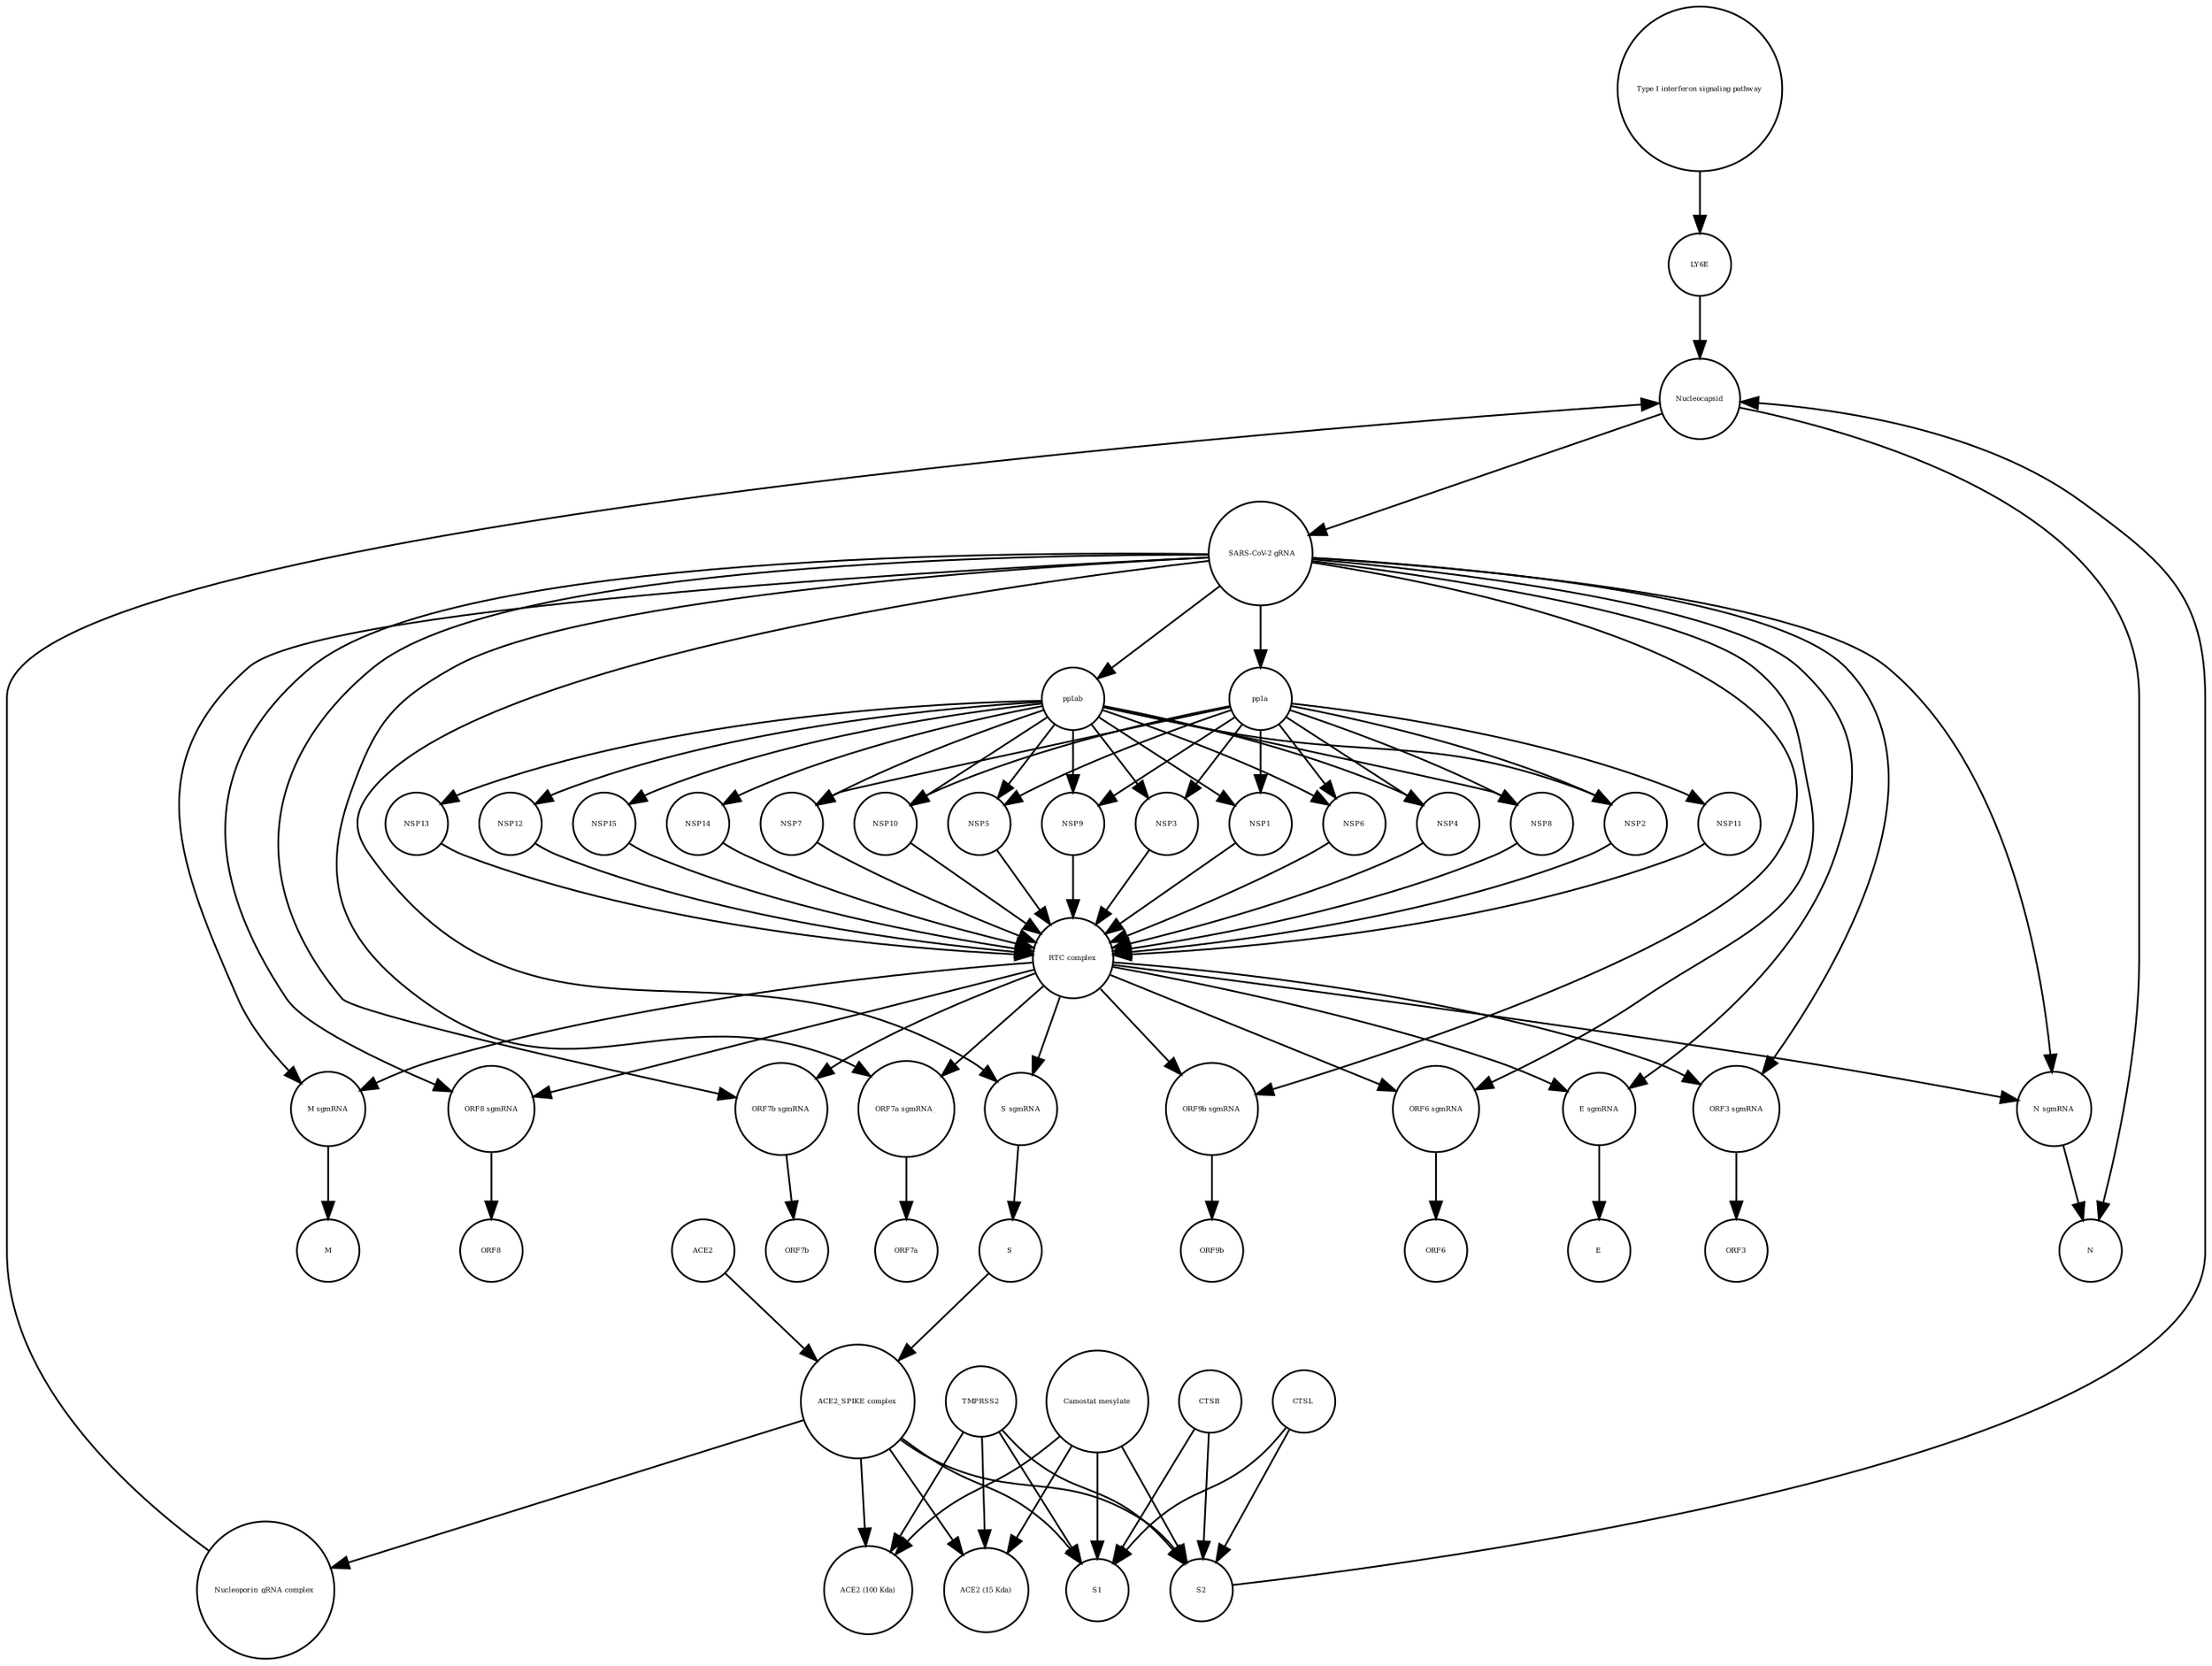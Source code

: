 strict digraph  {
"Type I interferon signaling pathway" [annotation="", bipartite=0, cls=phenotype, fontsize=4, label="Type I interferon signaling pathway", shape=circle];
LY6E [annotation="", bipartite=0, cls=macromolecule, fontsize=4, label=LY6E, shape=circle];
N [annotation="", bipartite=0, cls=macromolecule, fontsize=4, label=N, shape=circle];
"M sgmRNA" [annotation="", bipartite=0, cls="nucleic acid feature", fontsize=4, label="M sgmRNA", shape=circle];
NSP10 [annotation="", bipartite=0, cls=macromolecule, fontsize=4, label=NSP10, shape=circle];
" SARS-CoV-2 gRNA" [annotation="", bipartite=0, cls="nucleic acid feature", fontsize=4, label=" SARS-CoV-2 gRNA", shape=circle];
"ORF8 sgmRNA" [annotation="", bipartite=0, cls="nucleic acid feature", fontsize=4, label="ORF8 sgmRNA", shape=circle];
"Nucleoporin_gRNA complex " [annotation="", bipartite=0, cls=complex, fontsize=4, label="Nucleoporin_gRNA complex ", shape=circle];
NSP5 [annotation="", bipartite=0, cls=macromolecule, fontsize=4, label=NSP5, shape=circle];
Nucleocapsid [annotation="", bipartite=0, cls=complex, fontsize=4, label=Nucleocapsid, shape=circle];
S1 [annotation="", bipartite=0, cls=macromolecule, fontsize=4, label=S1, shape=circle];
"N sgmRNA" [annotation="", bipartite=0, cls="nucleic acid feature", fontsize=4, label="N sgmRNA", shape=circle];
ORF7a [annotation="", bipartite=0, cls=macromolecule, fontsize=4, label=ORF7a, shape=circle];
NSP13 [annotation="", bipartite=0, cls=macromolecule, fontsize=4, label=NSP13, shape=circle];
NSP11 [annotation="", bipartite=0, cls=macromolecule, fontsize=4, label=NSP11, shape=circle];
"ACE2 (15 Kda)" [annotation="", bipartite=0, cls=macromolecule, fontsize=4, label="ACE2 (15 Kda)", shape=circle];
ORF3 [annotation="", bipartite=0, cls=macromolecule, fontsize=4, label=ORF3, shape=circle];
CTSL [annotation="", bipartite=0, cls=macromolecule, fontsize=4, label=CTSL, shape=circle];
"ACE2_SPIKE complex" [annotation="", bipartite=0, cls=complex, fontsize=4, label="ACE2_SPIKE complex", shape=circle];
NSP9 [annotation="", bipartite=0, cls=macromolecule, fontsize=4, label=NSP9, shape=circle];
NSP12 [annotation="", bipartite=0, cls=macromolecule, fontsize=4, label=NSP12, shape=circle];
S [annotation="", bipartite=0, cls=macromolecule, fontsize=4, label=S, shape=circle];
"ACE2 (100 Kda)" [annotation="", bipartite=0, cls=macromolecule, fontsize=4, label="ACE2 (100 Kda)", shape=circle];
ORF9b [annotation="", bipartite=0, cls=macromolecule, fontsize=4, label=ORF9b, shape=circle];
NSP3 [annotation="", bipartite=0, cls=macromolecule, fontsize=4, label=NSP3, shape=circle];
"ORF7b sgmRNA" [annotation="", bipartite=0, cls="nucleic acid feature", fontsize=4, label="ORF7b sgmRNA", shape=circle];
ORF8 [annotation="", bipartite=0, cls=macromolecule, fontsize=4, label=ORF8, shape=circle];
NSP1 [annotation="", bipartite=0, cls=macromolecule, fontsize=4, label=NSP1, shape=circle];
NSP15 [annotation="", bipartite=0, cls=macromolecule, fontsize=4, label=NSP15, shape=circle];
NSP6 [annotation="", bipartite=0, cls=macromolecule, fontsize=4, label=NSP6, shape=circle];
pp1a [annotation="", bipartite=0, cls=macromolecule, fontsize=4, label=pp1a, shape=circle];
"ORF7a sgmRNA_" [annotation="", bipartite=0, cls="nucleic acid feature", fontsize=4, label="ORF7a sgmRNA_", shape=circle];
M [annotation="", bipartite=0, cls=macromolecule, fontsize=4, label=M, shape=circle];
"Camostat mesylate" [annotation="urn_miriam_pubchem.compound_2536", bipartite=0, cls="simple chemical", fontsize=4, label="Camostat mesylate", shape=circle];
NSP4 [annotation="", bipartite=0, cls=macromolecule, fontsize=4, label=NSP4, shape=circle];
"ORF9b sgmRNA" [annotation="", bipartite=0, cls="nucleic acid feature", fontsize=4, label="ORF9b sgmRNA", shape=circle];
TMPRSS2 [annotation="", bipartite=0, cls=macromolecule, fontsize=4, label=TMPRSS2, shape=circle];
NSP8 [annotation="", bipartite=0, cls=macromolecule, fontsize=4, label=NSP8, shape=circle];
"ORF6 sgmRNA" [annotation="", bipartite=0, cls="nucleic acid feature", fontsize=4, label="ORF6 sgmRNA", shape=circle];
S2 [annotation="", bipartite=0, cls=macromolecule, fontsize=4, label=S2, shape=circle];
ACE2 [annotation="", bipartite=0, cls=macromolecule, fontsize=4, label=ACE2, shape=circle];
ORF7b [annotation="", bipartite=0, cls=macromolecule, fontsize=4, label=ORF7b, shape=circle];
NSP2 [annotation="", bipartite=0, cls=macromolecule, fontsize=4, label=NSP2, shape=circle];
NSP7 [annotation="", bipartite=0, cls=macromolecule, fontsize=4, label=NSP7, shape=circle];
pp1ab [annotation="", bipartite=0, cls=macromolecule, fontsize=4, label=pp1ab, shape=circle];
ORF6 [annotation="", bipartite=0, cls=macromolecule, fontsize=4, label=ORF6, shape=circle];
"E sgmRNA" [annotation="", bipartite=0, cls="nucleic acid feature", fontsize=4, label="E sgmRNA", shape=circle];
CTSB [annotation="", bipartite=0, cls=macromolecule, fontsize=4, label=CTSB, shape=circle];
"RTC complex" [annotation="", bipartite=0, cls=complex, fontsize=4, label="RTC complex", shape=circle];
E [annotation="", bipartite=0, cls=macromolecule, fontsize=4, label=E, shape=circle];
"S sgmRNA" [annotation="", bipartite=0, cls="nucleic acid feature", fontsize=4, label="S sgmRNA", shape=circle];
"ORF3 sgmRNA" [annotation="", bipartite=0, cls="nucleic acid feature", fontsize=4, label="ORF3 sgmRNA", shape=circle];
NSP14 [annotation="", bipartite=0, cls=macromolecule, fontsize=4, label=NSP14, shape=circle];
"Type I interferon signaling pathway" -> LY6E  [annotation="", interaction_type=stimulation];
LY6E -> Nucleocapsid  [annotation="urn_miriam_doi_10.1101%2F2020.03.05.979260|urn_miriam_doi_10.1101%2F2020.04.02.021469", interaction_type=inhibition];
"M sgmRNA" -> M  [annotation="", interaction_type=production];
NSP10 -> "RTC complex"  [annotation="", interaction_type=production];
" SARS-CoV-2 gRNA" -> pp1a  [annotation="", interaction_type=production];
" SARS-CoV-2 gRNA" -> "M sgmRNA"  [annotation="", interaction_type=production];
" SARS-CoV-2 gRNA" -> "ORF7b sgmRNA"  [annotation="", interaction_type=production];
" SARS-CoV-2 gRNA" -> "ORF8 sgmRNA"  [annotation="", interaction_type=production];
" SARS-CoV-2 gRNA" -> "E sgmRNA"  [annotation="", interaction_type=production];
" SARS-CoV-2 gRNA" -> "ORF7a sgmRNA_"  [annotation="", interaction_type=production];
" SARS-CoV-2 gRNA" -> "N sgmRNA"  [annotation="", interaction_type=production];
" SARS-CoV-2 gRNA" -> "S sgmRNA"  [annotation="", interaction_type=production];
" SARS-CoV-2 gRNA" -> "ORF9b sgmRNA"  [annotation="", interaction_type=production];
" SARS-CoV-2 gRNA" -> "ORF3 sgmRNA"  [annotation="", interaction_type=production];
" SARS-CoV-2 gRNA" -> "ORF6 sgmRNA"  [annotation="", interaction_type=production];
" SARS-CoV-2 gRNA" -> pp1ab  [annotation="", interaction_type=production];
"ORF8 sgmRNA" -> ORF8  [annotation="", interaction_type=production];
"Nucleoporin_gRNA complex " -> Nucleocapsid  [annotation="", interaction_type=production];
NSP5 -> "RTC complex"  [annotation="", interaction_type=production];
Nucleocapsid -> N  [annotation="", interaction_type=production];
Nucleocapsid -> " SARS-CoV-2 gRNA"  [annotation="", interaction_type=production];
"N sgmRNA" -> N  [annotation="", interaction_type=production];
NSP13 -> "RTC complex"  [annotation="", interaction_type=production];
NSP11 -> "RTC complex"  [annotation="", interaction_type=production];
CTSL -> S1  [annotation=urn_miriam_pubmed_32142651, interaction_type=catalysis];
CTSL -> S2  [annotation=urn_miriam_pubmed_32142651, interaction_type=catalysis];
"ACE2_SPIKE complex" -> "Nucleoporin_gRNA complex "  [annotation="urn_miriam_pubmed_32142651|urn_miriam_pubmed_32094589", interaction_type=stimulation];
"ACE2_SPIKE complex" -> S2  [annotation="", interaction_type=production];
"ACE2_SPIKE complex" -> "ACE2 (100 Kda)"  [annotation="", interaction_type=production];
"ACE2_SPIKE complex" -> S1  [annotation="", interaction_type=production];
"ACE2_SPIKE complex" -> "ACE2 (15 Kda)"  [annotation="", interaction_type=production];
NSP9 -> "RTC complex"  [annotation="", interaction_type=production];
NSP12 -> "RTC complex"  [annotation="", interaction_type=production];
S -> "ACE2_SPIKE complex"  [annotation="", interaction_type=production];
NSP3 -> "RTC complex"  [annotation="", interaction_type=production];
"ORF7b sgmRNA" -> ORF7b  [annotation="", interaction_type=production];
NSP1 -> "RTC complex"  [annotation="", interaction_type=production];
NSP15 -> "RTC complex"  [annotation="", interaction_type=production];
NSP6 -> "RTC complex"  [annotation="", interaction_type=production];
pp1a -> NSP10  [annotation=urn_miriam_pubmed_31226023, interaction_type=catalysis];
pp1a -> NSP9  [annotation=urn_miriam_pubmed_31226023, interaction_type=catalysis];
pp1a -> NSP1  [annotation=urn_miriam_pubmed_31226023, interaction_type=catalysis];
pp1a -> NSP2  [annotation=urn_miriam_pubmed_31226023, interaction_type=catalysis];
pp1a -> NSP7  [annotation=urn_miriam_pubmed_31226023, interaction_type=catalysis];
pp1a -> NSP6  [annotation=urn_miriam_pubmed_31226023, interaction_type=catalysis];
pp1a -> NSP5  [annotation=urn_miriam_pubmed_31226023, interaction_type=catalysis];
pp1a -> NSP4  [annotation=urn_miriam_pubmed_31226023, interaction_type=catalysis];
pp1a -> NSP11  [annotation=urn_miriam_pubmed_31226023, interaction_type=catalysis];
pp1a -> NSP8  [annotation=urn_miriam_pubmed_31226023, interaction_type=catalysis];
pp1a -> NSP3  [annotation=urn_miriam_pubmed_31226023, interaction_type=catalysis];
"ORF7a sgmRNA_" -> ORF7a  [annotation="", interaction_type=production];
"Camostat mesylate" -> S1  [annotation="urn_miriam_pubmed_32142651|urn_miriam_pubmed_32094589|urn_miriam_pubmed_24227843", interaction_type=inhibition];
"Camostat mesylate" -> "ACE2 (100 Kda)"  [annotation="urn_miriam_pubmed_32142651|urn_miriam_pubmed_32094589|urn_miriam_pubmed_24227843", interaction_type=inhibition];
"Camostat mesylate" -> "ACE2 (15 Kda)"  [annotation="urn_miriam_pubmed_32142651|urn_miriam_pubmed_32094589|urn_miriam_pubmed_24227843", interaction_type=inhibition];
"Camostat mesylate" -> S2  [annotation="urn_miriam_pubmed_32142651|urn_miriam_pubmed_32094589|urn_miriam_pubmed_24227843", interaction_type=inhibition];
NSP4 -> "RTC complex"  [annotation="", interaction_type=production];
"ORF9b sgmRNA" -> ORF9b  [annotation="", interaction_type=production];
TMPRSS2 -> S1  [annotation="urn_miriam_pubmed_32142651|urn_miriam_pubmed_32094589|urn_miriam_pubmed_24227843", interaction_type=catalysis];
TMPRSS2 -> "ACE2 (100 Kda)"  [annotation="urn_miriam_pubmed_32142651|urn_miriam_pubmed_32094589|urn_miriam_pubmed_24227843", interaction_type=catalysis];
TMPRSS2 -> "ACE2 (15 Kda)"  [annotation="urn_miriam_pubmed_32142651|urn_miriam_pubmed_32094589|urn_miriam_pubmed_24227843", interaction_type=catalysis];
TMPRSS2 -> S2  [annotation="urn_miriam_pubmed_32142651|urn_miriam_pubmed_32094589|urn_miriam_pubmed_24227843", interaction_type=catalysis];
NSP8 -> "RTC complex"  [annotation="", interaction_type=production];
"ORF6 sgmRNA" -> ORF6  [annotation="", interaction_type=production];
S2 -> Nucleocapsid  [annotation="urn_miriam_doi_10.1101%2F2020.03.05.979260|urn_miriam_doi_10.1101%2F2020.04.02.021469", interaction_type=stimulation];
ACE2 -> "ACE2_SPIKE complex"  [annotation="", interaction_type=production];
NSP2 -> "RTC complex"  [annotation="", interaction_type=production];
NSP7 -> "RTC complex"  [annotation="", interaction_type=production];
pp1ab -> NSP10  [annotation=urn_miriam_pubmed_31226023, interaction_type=catalysis];
pp1ab -> NSP9  [annotation=urn_miriam_pubmed_31226023, interaction_type=catalysis];
pp1ab -> NSP12  [annotation=urn_miriam_pubmed_31226023, interaction_type=catalysis];
pp1ab -> NSP8  [annotation=urn_miriam_pubmed_31226023, interaction_type=catalysis];
pp1ab -> NSP1  [annotation=urn_miriam_pubmed_31226023, interaction_type=catalysis];
pp1ab -> NSP15  [annotation=urn_miriam_pubmed_31226023, interaction_type=catalysis];
pp1ab -> NSP2  [annotation=urn_miriam_pubmed_31226023, interaction_type=catalysis];
pp1ab -> NSP5  [annotation=urn_miriam_pubmed_31226023, interaction_type=catalysis];
pp1ab -> NSP6  [annotation=urn_miriam_pubmed_31226023, interaction_type=catalysis];
pp1ab -> NSP7  [annotation=urn_miriam_pubmed_31226023, interaction_type=catalysis];
pp1ab -> NSP13  [annotation=urn_miriam_pubmed_31226023, interaction_type=catalysis];
pp1ab -> NSP4  [annotation=urn_miriam_pubmed_31226023, interaction_type=catalysis];
pp1ab -> NSP14  [annotation=urn_miriam_pubmed_31226023, interaction_type=catalysis];
pp1ab -> NSP3  [annotation=urn_miriam_pubmed_31226023, interaction_type=catalysis];
"E sgmRNA" -> E  [annotation="", interaction_type=production];
CTSB -> S1  [annotation=urn_miriam_pubmed_32142651, interaction_type=catalysis];
CTSB -> S2  [annotation=urn_miriam_pubmed_32142651, interaction_type=catalysis];
"RTC complex" -> "M sgmRNA"  [annotation=urn_miriam_pubmed_31226023, interaction_type="necessary stimulation"];
"RTC complex" -> "ORF7b sgmRNA"  [annotation=urn_miriam_pubmed_31226023, interaction_type="necessary stimulation"];
"RTC complex" -> "ORF8 sgmRNA"  [annotation=urn_miriam_pubmed_31226023, interaction_type="necessary stimulation"];
"RTC complex" -> "E sgmRNA"  [annotation=urn_miriam_pubmed_31226023, interaction_type="necessary stimulation"];
"RTC complex" -> "ORF7a sgmRNA_"  [annotation=urn_miriam_pubmed_31226023, interaction_type="necessary stimulation"];
"RTC complex" -> "N sgmRNA"  [annotation=urn_miriam_pubmed_31226023, interaction_type="necessary stimulation"];
"RTC complex" -> "S sgmRNA"  [annotation=urn_miriam_pubmed_31226023, interaction_type="necessary stimulation"];
"RTC complex" -> "ORF9b sgmRNA"  [annotation=urn_miriam_pubmed_31226023, interaction_type="necessary stimulation"];
"RTC complex" -> "ORF3 sgmRNA"  [annotation=urn_miriam_pubmed_31226023, interaction_type="necessary stimulation"];
"RTC complex" -> "ORF6 sgmRNA"  [annotation=urn_miriam_pubmed_31226023, interaction_type="necessary stimulation"];
"S sgmRNA" -> S  [annotation="", interaction_type=production];
"ORF3 sgmRNA" -> ORF3  [annotation="", interaction_type=production];
NSP14 -> "RTC complex"  [annotation="", interaction_type=production];
}
